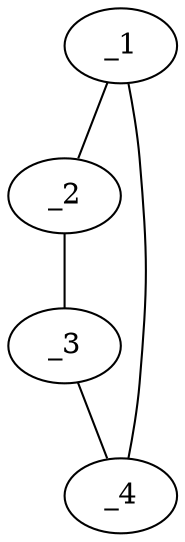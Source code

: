 graph obj63_355 {
	_1	 [dim=64,
		histo1="0.907081",
		histo10="0.0194766",
		histo11="0.000405762",
		histo12=0,
		histo13=0,
		histo14=0,
		histo15=0,
		histo16=0,
		histo17=0,
		histo18=0,
		histo19=0,
		histo2=0,
		histo20=0,
		histo21=0,
		histo22="0.00385474",
		histo23="0.000202881",
		histo24=0,
		histo25=0,
		histo26="0.0484885",
		histo27="0.0095354",
		histo28=0,
		histo29=0,
		histo3=0,
		histo30=0,
		histo31="0.000405762",
		histo32=0,
		histo33=0,
		histo34=0,
		histo35=0,
		histo36=0,
		histo37=0,
		histo38=0,
		histo39=0,
		histo4=0,
		histo40=0,
		histo41=0,
		histo42=0,
		histo43="0.00202881",
		histo44=0,
		histo45=0,
		histo46=0,
		histo47=0,
		histo48="0.000202881",
		histo49=0,
		histo5=0,
		histo50=0,
		histo51=0,
		histo52=0,
		histo53=0,
		histo54=0,
		histo55=0,
		histo56=0,
		histo57=0,
		histo58=0,
		histo59=0,
		histo6="0.00831812",
		histo60=0,
		histo61=0,
		histo62=0,
		histo63=0,
		histo64=0,
		histo7=0,
		histo8=0,
		histo9=0];
	_2	 [dim=64,
		histo1="0.643792",
		histo10=0,
		histo11="0.00495225",
		histo12=0,
		histo13=0,
		histo14=0,
		histo15=0,
		histo16=0,
		histo17=0,
		histo18=0,
		histo19=0,
		histo2="0.229926",
		histo20=0,
		histo21=0,
		histo22="0.00459851",
		histo23="0.0562434",
		histo24="0.00318359",
		histo25=0,
		histo26=0,
		histo27="0.00212239",
		histo28=0,
		histo29=0,
		histo3="0.000353732",
		histo30=0,
		histo31=0,
		histo32=0,
		histo33=0,
		histo34=0,
		histo35=0,
		histo36=0,
		histo37=0,
		histo38=0,
		histo39="0.00282986",
		histo4=0,
		histo40="0.00318359",
		histo41=0,
		histo42=0,
		histo43="0.00141493",
		histo44="0.00601344",
		histo45=0,
		histo46=0,
		histo47=0,
		histo48=0,
		histo49=0,
		histo5=0,
		histo50=0,
		histo51=0,
		histo52=0,
		histo53=0,
		histo54=0,
		histo55=0,
		histo56=0,
		histo57=0,
		histo58=0,
		histo59=0,
		histo6="0.0364344",
		histo60=0,
		histo61=0,
		histo62=0,
		histo63=0,
		histo64=0,
		histo7="0.00495225",
		histo8=0,
		histo9=0];
	_1 -- _2	 [boundary=561];
	_4	 [dim=64,
		histo1="0.0226458",
		histo10=0,
		histo11=0,
		histo12=0,
		histo13=0,
		histo14=0,
		histo15=0,
		histo16=0,
		histo17=0,
		histo18=0,
		histo19="0.00452916",
		histo2="0.895829",
		histo20=0,
		histo21=0,
		histo22=0,
		histo23="0.0322702",
		histo24="0.00113229",
		histo25=0,
		histo26=0,
		histo27=0,
		histo28=0,
		histo29=0,
		histo3="0.041706",
		histo30=0,
		histo31=0,
		histo32=0,
		histo33=0,
		histo34=0,
		histo35=0,
		histo36=0,
		histo37=0,
		histo38=0,
		histo39=0,
		histo4=0,
		histo40=0,
		histo41=0,
		histo42=0,
		histo43=0,
		histo44=0,
		histo45=0,
		histo46=0,
		histo47=0,
		histo48=0,
		histo49=0,
		histo5=0,
		histo50=0,
		histo51=0,
		histo52=0,
		histo53=0,
		histo54=0,
		histo55=0,
		histo56=0,
		histo57=0,
		histo58=0,
		histo59=0,
		histo6=0,
		histo60=0,
		histo61=0,
		histo62=0,
		histo63=0,
		histo64=0,
		histo7="0.00188715",
		histo8=0,
		histo9=0];
	_1 -- _4	 [boundary=7];
	_3	 [dim=64,
		histo1=0,
		histo10=0,
		histo11=0,
		histo12=0,
		histo13=0,
		histo14=0,
		histo15=0,
		histo16=0,
		histo17=0,
		histo18=0,
		histo19="0.00390508",
		histo2="0.323521",
		histo20=0,
		histo21=0,
		histo22=0,
		histo23="0.00450586",
		histo24=0,
		histo25=0,
		histo26=0,
		histo27=0,
		histo28=0,
		histo29=0,
		histo3="0.666867",
		histo30=0,
		histo31=0,
		histo32=0,
		histo33=0,
		histo34=0,
		histo35=0,
		histo36=0,
		histo37=0,
		histo38=0,
		histo39=0,
		histo4=0,
		histo40=0,
		histo41=0,
		histo42=0,
		histo43=0,
		histo44=0,
		histo45=0,
		histo46=0,
		histo47=0,
		histo48=0,
		histo49=0,
		histo5=0,
		histo50=0,
		histo51=0,
		histo52=0,
		histo53=0,
		histo54=0,
		histo55=0,
		histo56=0,
		histo57=0,
		histo58=0,
		histo59=0,
		histo6=0,
		histo60=0,
		histo61=0,
		histo62=0,
		histo63=0,
		histo64=0,
		histo7="0.00120156",
		histo8=0,
		histo9=0];
	_2 -- _3	 [boundary=98];
	_3 -- _4	 [boundary=674];
}
